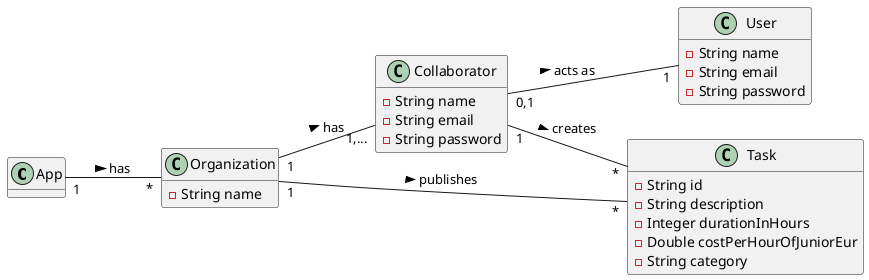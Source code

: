 @startuml MD

hide methods
left to right direction

class App {

}

class Organization {
        - String name
}


class Collaborator {
        - String name
        - String email
        - String password
}

class Task {
        - String id
        - String description
        - Integer durationInHours
        - Double costPerHourOfJuniorEur
        - String category
}

class User {
        - String name
        - String email
        - String password
}

Collaborator                "0,1" -- "1"      User                      : acts as >
Collaborator                  "1" -- "*"      Task                      : creates >
Organization                 "1" -- "1,..."  Collaborator               : has >
Organization                 "1" -- "*"      Task                      : publishes >
App                          "1" -- "*"      Organization              : has >


@enduml
